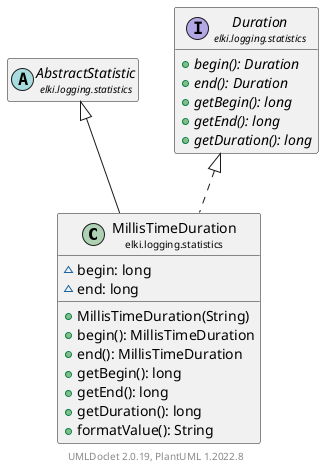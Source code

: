 @startuml
    remove .*\.(Instance|Par|Parameterizer|Factory)$
    set namespaceSeparator none
    hide empty fields
    hide empty methods

    class "<size:14>MillisTimeDuration\n<size:10>elki.logging.statistics" as elki.logging.statistics.MillisTimeDuration [[MillisTimeDuration.html]] {
        ~begin: long
        ~end: long
        +MillisTimeDuration(String)
        +begin(): MillisTimeDuration
        +end(): MillisTimeDuration
        +getBegin(): long
        +getEnd(): long
        +getDuration(): long
        +formatValue(): String
    }

    abstract class "<size:14>AbstractStatistic\n<size:10>elki.logging.statistics" as elki.logging.statistics.AbstractStatistic [[AbstractStatistic.html]]
    interface "<size:14>Duration\n<size:10>elki.logging.statistics" as elki.logging.statistics.Duration [[Duration.html]] {
        {abstract} +begin(): Duration
        {abstract} +end(): Duration
        {abstract} +getBegin(): long
        {abstract} +getEnd(): long
        {abstract} +getDuration(): long
    }

    elki.logging.statistics.AbstractStatistic <|-- elki.logging.statistics.MillisTimeDuration
    elki.logging.statistics.Duration <|.. elki.logging.statistics.MillisTimeDuration

    center footer UMLDoclet 2.0.19, PlantUML 1.2022.8
@enduml
